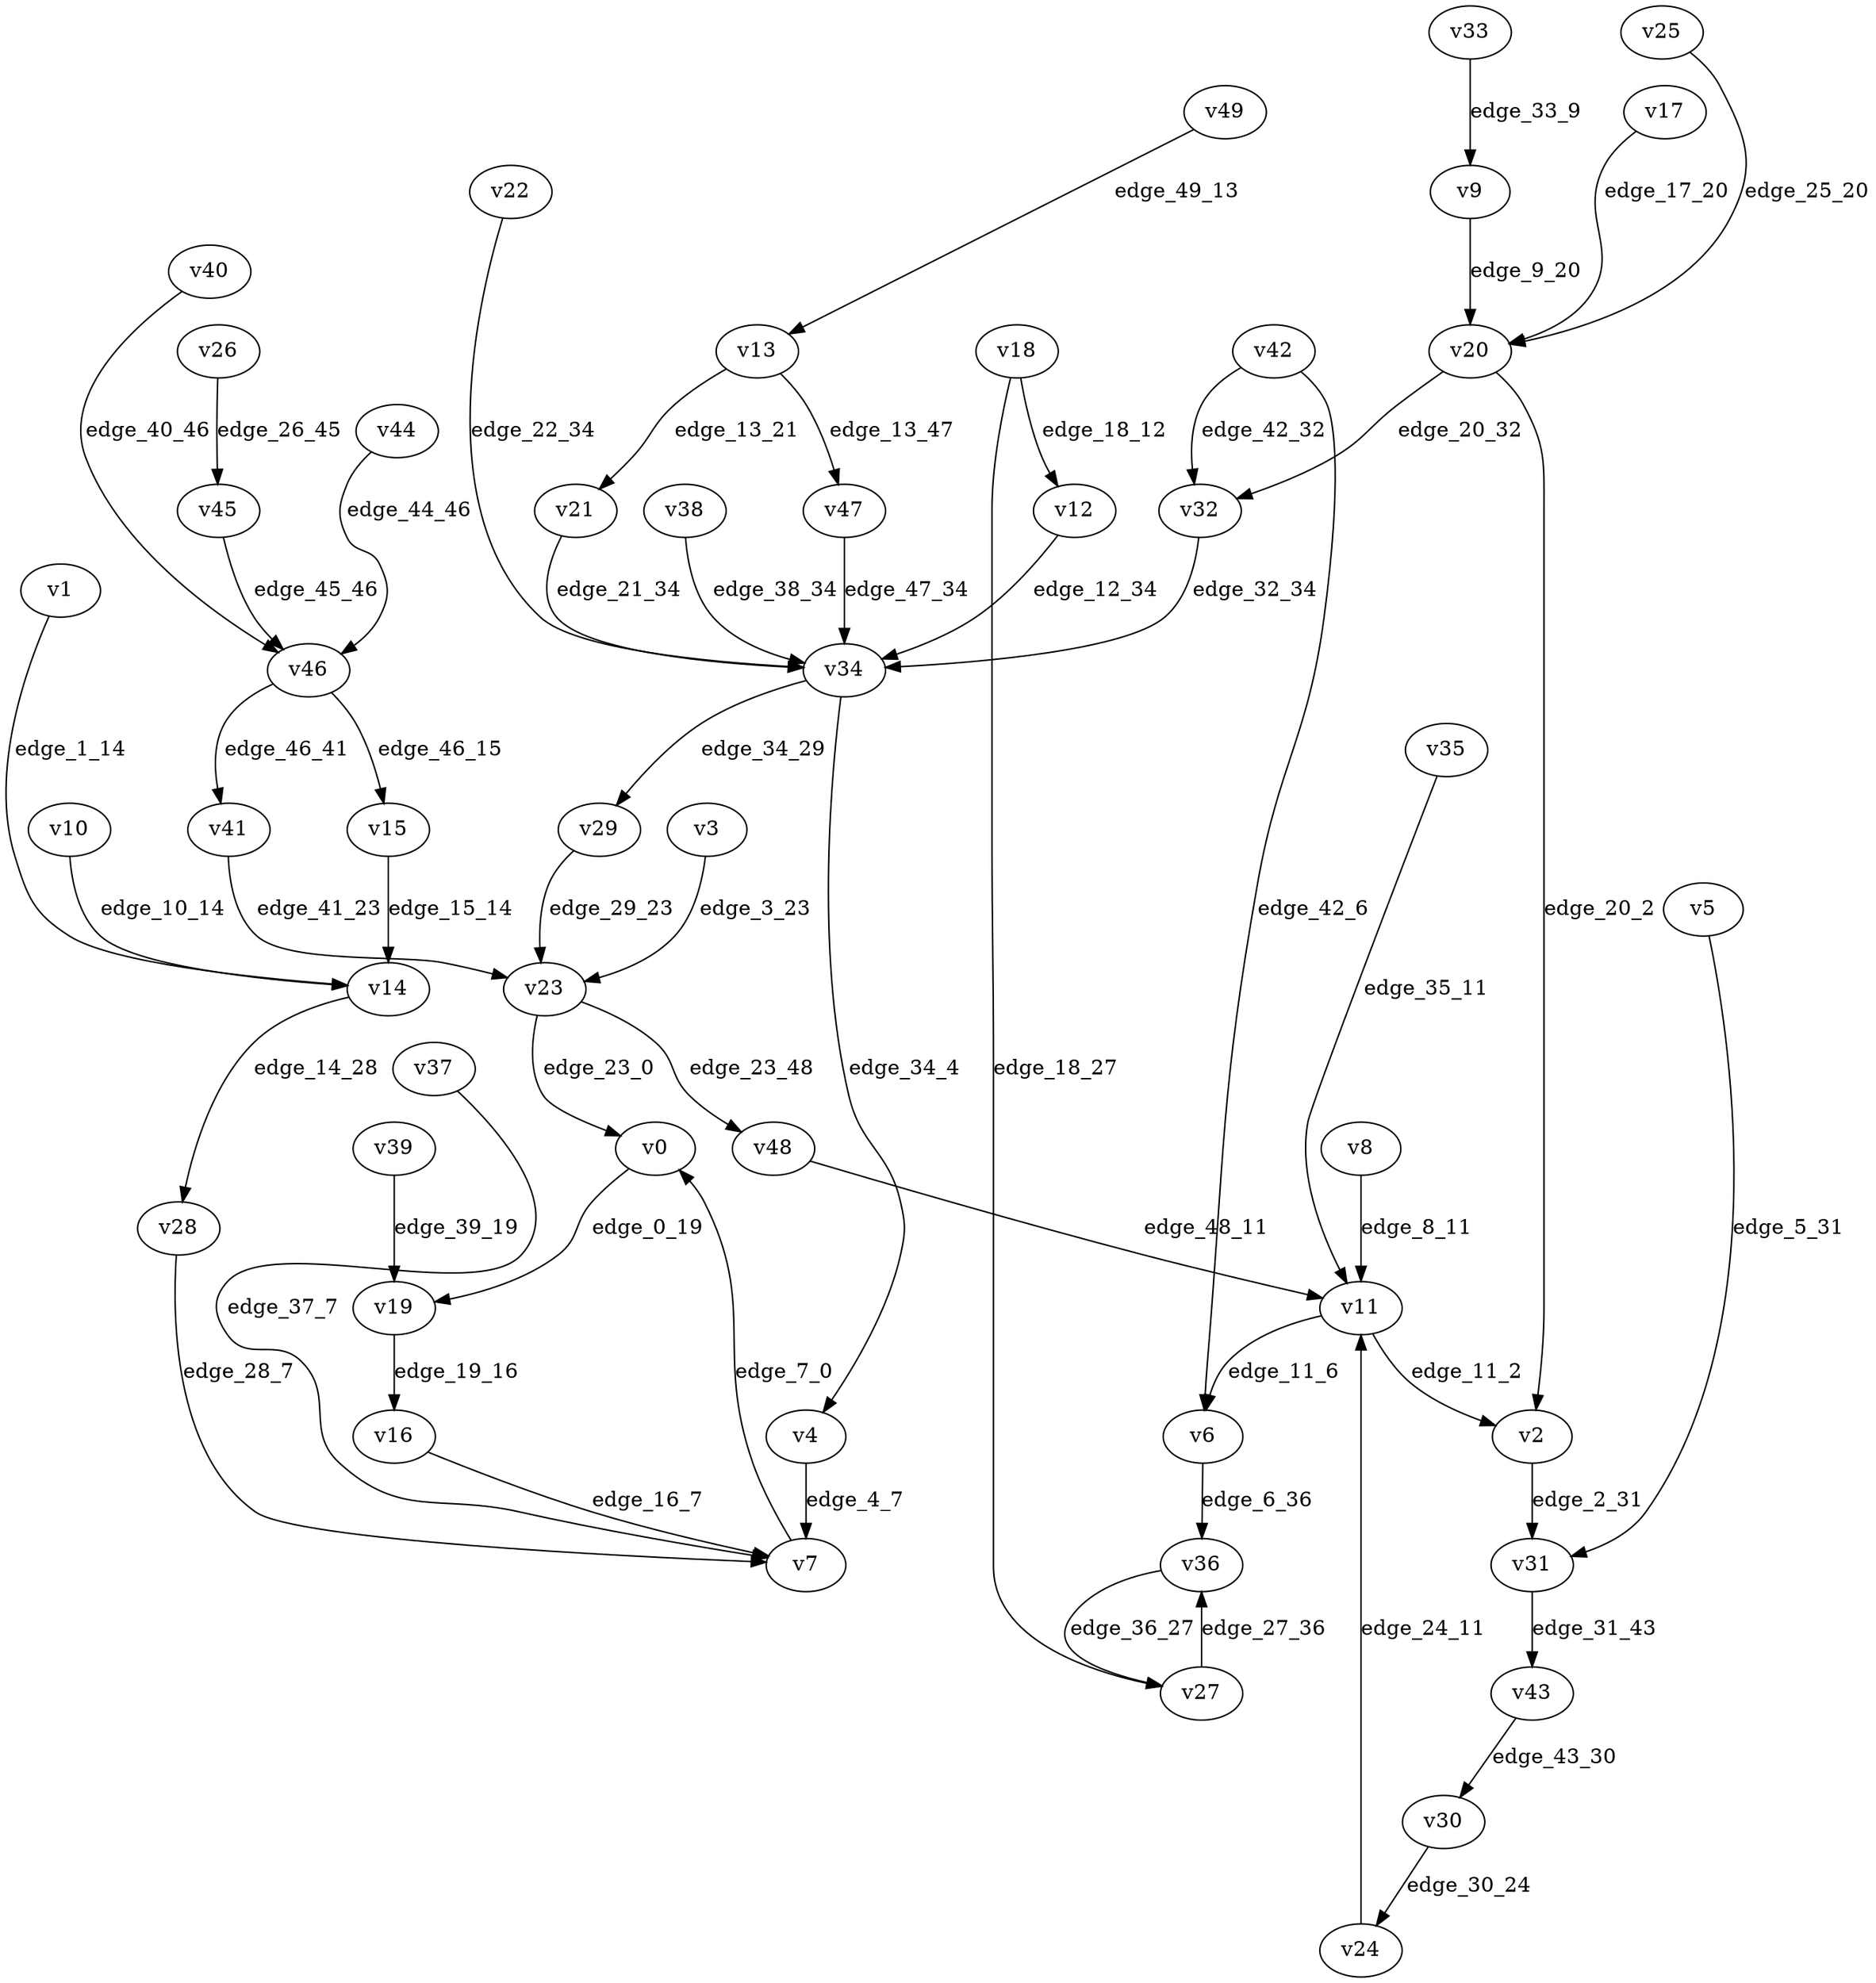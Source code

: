 digraph G {
    // Stochastic discounted game

    v0 [name="v0", player=1];
    v1 [name="v1", player=1];
    v2 [name="v2", player=1];
    v3 [name="v3", player=0];
    v4 [name="v4", player=0];
    v5 [name="v5", player=0];
    v6 [name="v6", player=1];
    v7 [name="v7", player=-1];
    v8 [name="v8", player=1];
    v9 [name="v9", player=0];
    v10 [name="v10", player=1];
    v11 [name="v11", player=-1];
    v12 [name="v12", player=0];
    v13 [name="v13", player=-1];
    v14 [name="v14", player=-1];
    v15 [name="v15", player=0];
    v16 [name="v16", player=1];
    v17 [name="v17", player=1];
    v18 [name="v18", player=-1];
    v19 [name="v19", player=-1];
    v20 [name="v20", player=-1];
    v21 [name="v21", player=0];
    v22 [name="v22", player=0];
    v23 [name="v23", player=-1];
    v24 [name="v24", player=1];
    v25 [name="v25", player=1];
    v26 [name="v26", player=-1];
    v27 [name="v27", player=1];
    v28 [name="v28", player=1];
    v29 [name="v29", player=1];
    v30 [name="v30", player=-1];
    v31 [name="v31", player=-1];
    v32 [name="v32", player=0];
    v33 [name="v33", player=-1];
    v34 [name="v34", player=-1];
    v35 [name="v35", player=0];
    v36 [name="v36", player=-1];
    v37 [name="v37", player=1];
    v38 [name="v38", player=0];
    v39 [name="v39", player=0];
    v40 [name="v40", player=1];
    v41 [name="v41", player=0];
    v42 [name="v42", player=-1];
    v43 [name="v43", player=0];
    v44 [name="v44", player=1];
    v45 [name="v45", player=0];
    v46 [name="v46", player=-1];
    v47 [name="v47", player=1];
    v48 [name="v48", player=0];
    v49 [name="v49", player=0];

    v0 -> v19 [label="edge_0_19", weight=-6.794247, discount=0.670645];
    v1 -> v14 [label="edge_1_14", weight=-7.669081, discount=0.720194];
    v2 -> v31 [label="edge_2_31", weight=4.905768, discount=0.158112];
    v3 -> v23 [label="edge_3_23", weight=6.573180, discount=0.288009];
    v4 -> v7 [label="edge_4_7", weight=6.964708, discount=0.120850];
    v5 -> v31 [label="edge_5_31", weight=-1.785758, discount=0.710615];
    v6 -> v36 [label="edge_6_36", weight=-9.966990, discount=0.405973];
    v7 -> v0 [label="edge_7_0", probability=1.000000];
    v8 -> v11 [label="edge_8_11", weight=1.704132, discount=0.748230];
    v9 -> v20 [label="edge_9_20", weight=3.823792, discount=0.791573];
    v10 -> v14 [label="edge_10_14", weight=1.273159, discount=0.777517];
    v11 -> v6 [label="edge_11_6", probability=0.365526];
    v11 -> v2 [label="edge_11_2", probability=0.634474];
    v12 -> v34 [label="edge_12_34", weight=-0.133284, discount=0.285029];
    v13 -> v47 [label="edge_13_47", probability=0.595448];
    v13 -> v21 [label="edge_13_21", probability=0.404552];
    v14 -> v28 [label="edge_14_28", probability=1.000000];
    v15 -> v14 [label="edge_15_14", weight=7.937479, discount=0.183338];
    v16 -> v7 [label="edge_16_7", weight=-7.506081, discount=0.353767];
    v17 -> v20 [label="edge_17_20", weight=-7.932384, discount=0.285513];
    v18 -> v12 [label="edge_18_12", probability=0.669815];
    v18 -> v27 [label="edge_18_27", probability=0.330185];
    v19 -> v16 [label="edge_19_16", probability=1.000000];
    v20 -> v2 [label="edge_20_2", probability=0.662972];
    v20 -> v32 [label="edge_20_32", probability=0.337028];
    v21 -> v34 [label="edge_21_34", weight=0.799553, discount=0.104122];
    v22 -> v34 [label="edge_22_34", weight=-8.618281, discount=0.547073];
    v23 -> v0 [label="edge_23_0", probability=0.562884];
    v23 -> v48 [label="edge_23_48", probability=0.437116];
    v24 -> v11 [label="edge_24_11", weight=7.206266, discount=0.761681];
    v25 -> v20 [label="edge_25_20", weight=-8.623025, discount=0.395805];
    v26 -> v45 [label="edge_26_45", probability=1.000000];
    v27 -> v36 [label="edge_27_36", weight=9.037225, discount=0.511018];
    v28 -> v7 [label="edge_28_7", weight=1.195669, discount=0.486175];
    v29 -> v23 [label="edge_29_23", weight=-1.147400, discount=0.460953];
    v30 -> v24 [label="edge_30_24", probability=1.000000];
    v31 -> v43 [label="edge_31_43", probability=1.000000];
    v32 -> v34 [label="edge_32_34", weight=2.226999, discount=0.515532];
    v33 -> v9 [label="edge_33_9", probability=1.000000];
    v34 -> v29 [label="edge_34_29", probability=0.469645];
    v34 -> v4 [label="edge_34_4", probability=0.530355];
    v35 -> v11 [label="edge_35_11", weight=-9.149736, discount=0.766022];
    v36 -> v27 [label="edge_36_27", probability=1.000000];
    v37 -> v7 [label="edge_37_7", weight=-3.834089, discount=0.354590];
    v38 -> v34 [label="edge_38_34", weight=1.682287, discount=0.875512];
    v39 -> v19 [label="edge_39_19", weight=5.830563, discount=0.108422];
    v40 -> v46 [label="edge_40_46", weight=0.636112, discount=0.327513];
    v41 -> v23 [label="edge_41_23", weight=6.512994, discount=0.457987];
    v42 -> v32 [label="edge_42_32", probability=0.407679];
    v42 -> v6 [label="edge_42_6", probability=0.592321];
    v43 -> v30 [label="edge_43_30", weight=0.622949, discount=0.387469];
    v44 -> v46 [label="edge_44_46", weight=0.336657, discount=0.610631];
    v45 -> v46 [label="edge_45_46", weight=-4.550170, discount=0.475873];
    v46 -> v15 [label="edge_46_15", probability=0.521856];
    v46 -> v41 [label="edge_46_41", probability=0.478144];
    v47 -> v34 [label="edge_47_34", weight=7.610687, discount=0.809639];
    v48 -> v11 [label="edge_48_11", weight=5.501979, discount=0.768106];
    v49 -> v13 [label="edge_49_13", weight=-3.853725, discount=0.413787];
}